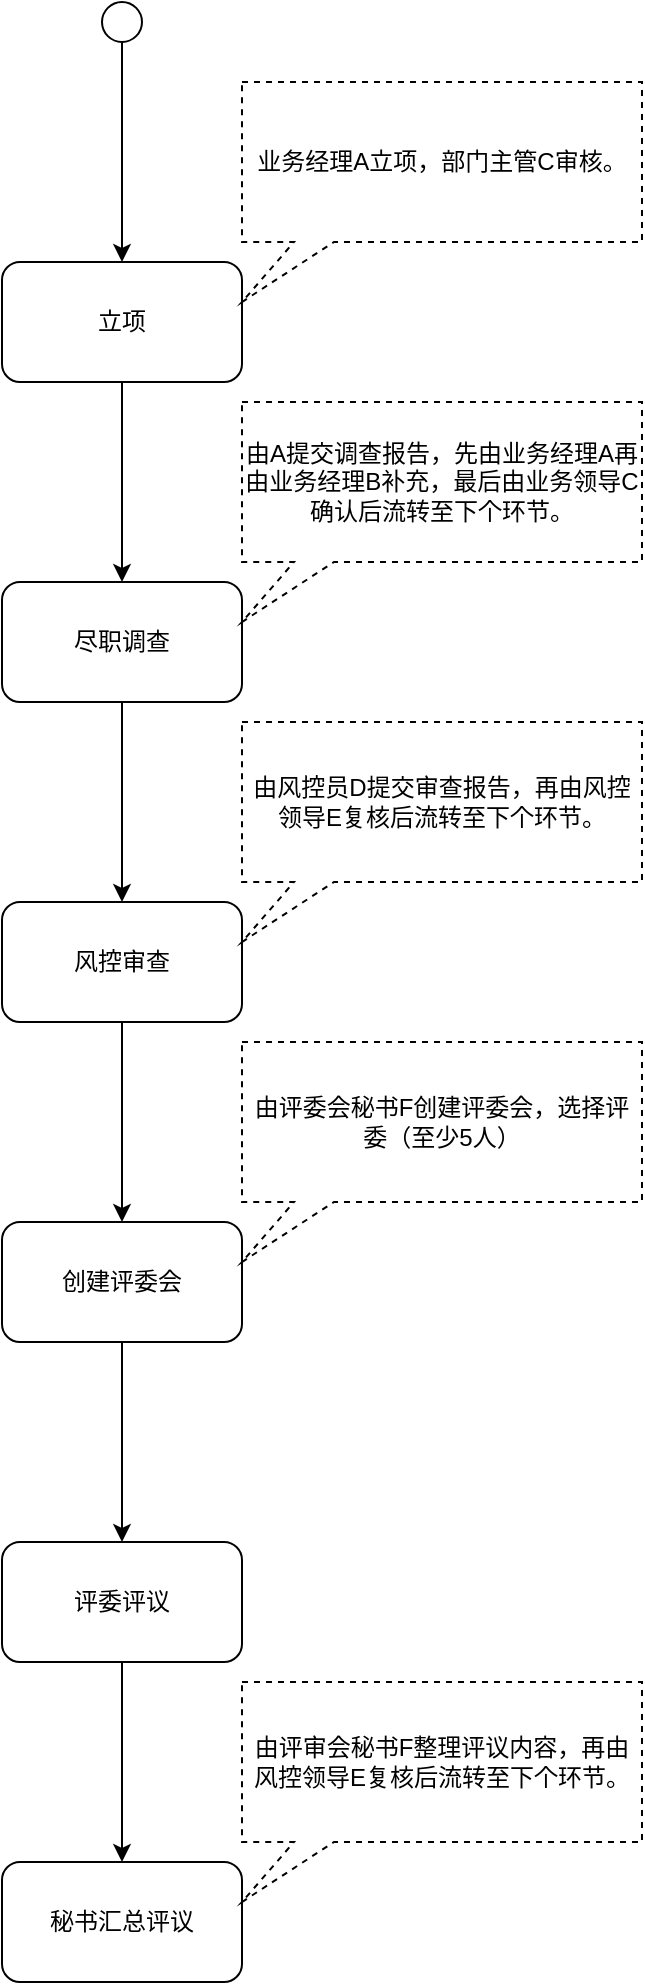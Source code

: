 <mxfile version="20.8.16" type="github">
  <diagram name="第 1 页" id="ElzLk9xlhmKX2nh8JI6h">
    <mxGraphModel dx="1434" dy="803" grid="1" gridSize="10" guides="1" tooltips="1" connect="1" arrows="1" fold="1" page="1" pageScale="1" pageWidth="827" pageHeight="1169" math="0" shadow="0">
      <root>
        <mxCell id="0" />
        <mxCell id="1" parent="0" />
        <mxCell id="QjYDYrKZbFn_NVAzt5Rb-3" value="" style="edgeStyle=orthogonalEdgeStyle;rounded=0;orthogonalLoop=1;jettySize=auto;html=1;" parent="1" source="QjYDYrKZbFn_NVAzt5Rb-1" target="QjYDYrKZbFn_NVAzt5Rb-2" edge="1">
          <mxGeometry relative="1" as="geometry" />
        </mxCell>
        <mxCell id="QjYDYrKZbFn_NVAzt5Rb-1" value="" style="ellipse;whiteSpace=wrap;html=1;aspect=fixed;" parent="1" vertex="1">
          <mxGeometry x="90" y="50" width="20" height="20" as="geometry" />
        </mxCell>
        <mxCell id="8p6swbS6E5nezO1NIQDR-1" value="" style="edgeStyle=orthogonalEdgeStyle;rounded=0;orthogonalLoop=1;jettySize=auto;html=1;" edge="1" parent="1" source="QjYDYrKZbFn_NVAzt5Rb-2" target="QjYDYrKZbFn_NVAzt5Rb-5">
          <mxGeometry relative="1" as="geometry" />
        </mxCell>
        <mxCell id="QjYDYrKZbFn_NVAzt5Rb-2" value="立项" style="rounded=1;whiteSpace=wrap;html=1;" parent="1" vertex="1">
          <mxGeometry x="40" y="180" width="120" height="60" as="geometry" />
        </mxCell>
        <mxCell id="QjYDYrKZbFn_NVAzt5Rb-4" value="业务经理A立项，部门主管C审核。" style="shape=callout;whiteSpace=wrap;html=1;perimeter=calloutPerimeter;position2=0;size=30;position=0.13;dashed=1;" parent="1" vertex="1">
          <mxGeometry x="160" y="90" width="200" height="110" as="geometry" />
        </mxCell>
        <mxCell id="8p6swbS6E5nezO1NIQDR-3" value="" style="edgeStyle=orthogonalEdgeStyle;rounded=0;orthogonalLoop=1;jettySize=auto;html=1;" edge="1" parent="1" source="QjYDYrKZbFn_NVAzt5Rb-5" target="8p6swbS6E5nezO1NIQDR-2">
          <mxGeometry relative="1" as="geometry" />
        </mxCell>
        <mxCell id="QjYDYrKZbFn_NVAzt5Rb-5" value="尽职调查" style="rounded=1;whiteSpace=wrap;html=1;" parent="1" vertex="1">
          <mxGeometry x="40" y="340" width="120" height="60" as="geometry" />
        </mxCell>
        <mxCell id="QjYDYrKZbFn_NVAzt5Rb-6" value="由A提交调查报告，先由业务经理A再由业务经理B补充，最后由业务领导C确认后流转至下个环节。" style="shape=callout;whiteSpace=wrap;html=1;perimeter=calloutPerimeter;position2=0;size=30;position=0.13;dashed=1;" parent="1" vertex="1">
          <mxGeometry x="160" y="250" width="200" height="110" as="geometry" />
        </mxCell>
        <mxCell id="8p6swbS6E5nezO1NIQDR-6" value="" style="edgeStyle=orthogonalEdgeStyle;rounded=0;orthogonalLoop=1;jettySize=auto;html=1;" edge="1" parent="1" source="8p6swbS6E5nezO1NIQDR-2" target="8p6swbS6E5nezO1NIQDR-5">
          <mxGeometry relative="1" as="geometry" />
        </mxCell>
        <mxCell id="8p6swbS6E5nezO1NIQDR-2" value="风控审查" style="rounded=1;whiteSpace=wrap;html=1;" vertex="1" parent="1">
          <mxGeometry x="40" y="500" width="120" height="60" as="geometry" />
        </mxCell>
        <mxCell id="8p6swbS6E5nezO1NIQDR-4" value="由风控员D提交审查报告，再由风控领导E复核后流转至下个环节。" style="shape=callout;whiteSpace=wrap;html=1;perimeter=calloutPerimeter;position2=0;size=30;position=0.13;dashed=1;" vertex="1" parent="1">
          <mxGeometry x="160" y="410" width="200" height="110" as="geometry" />
        </mxCell>
        <mxCell id="8p6swbS6E5nezO1NIQDR-9" value="" style="edgeStyle=orthogonalEdgeStyle;rounded=0;orthogonalLoop=1;jettySize=auto;html=1;" edge="1" parent="1" source="8p6swbS6E5nezO1NIQDR-5" target="8p6swbS6E5nezO1NIQDR-8">
          <mxGeometry relative="1" as="geometry" />
        </mxCell>
        <mxCell id="8p6swbS6E5nezO1NIQDR-5" value="创建评委会" style="rounded=1;whiteSpace=wrap;html=1;" vertex="1" parent="1">
          <mxGeometry x="40" y="660" width="120" height="60" as="geometry" />
        </mxCell>
        <mxCell id="8p6swbS6E5nezO1NIQDR-7" value="由评委会秘书F创建评委会，选择评委（至少5人）" style="shape=callout;whiteSpace=wrap;html=1;perimeter=calloutPerimeter;position2=0;size=30;position=0.13;dashed=1;" vertex="1" parent="1">
          <mxGeometry x="160" y="570" width="200" height="110" as="geometry" />
        </mxCell>
        <mxCell id="8p6swbS6E5nezO1NIQDR-12" value="" style="edgeStyle=orthogonalEdgeStyle;rounded=0;orthogonalLoop=1;jettySize=auto;html=1;" edge="1" parent="1" source="8p6swbS6E5nezO1NIQDR-8" target="8p6swbS6E5nezO1NIQDR-10">
          <mxGeometry relative="1" as="geometry" />
        </mxCell>
        <mxCell id="8p6swbS6E5nezO1NIQDR-8" value="评委评议" style="rounded=1;whiteSpace=wrap;html=1;" vertex="1" parent="1">
          <mxGeometry x="40" y="820" width="120" height="60" as="geometry" />
        </mxCell>
        <mxCell id="8p6swbS6E5nezO1NIQDR-10" value="秘书汇总评议" style="rounded=1;whiteSpace=wrap;html=1;" vertex="1" parent="1">
          <mxGeometry x="40" y="980" width="120" height="60" as="geometry" />
        </mxCell>
        <mxCell id="8p6swbS6E5nezO1NIQDR-11" value="由评审会秘书F整理评议内容，再由风控领导E复核后流转至下个环节。" style="shape=callout;whiteSpace=wrap;html=1;perimeter=calloutPerimeter;position2=0;size=30;position=0.13;dashed=1;" vertex="1" parent="1">
          <mxGeometry x="160" y="890" width="200" height="110" as="geometry" />
        </mxCell>
      </root>
    </mxGraphModel>
  </diagram>
</mxfile>
